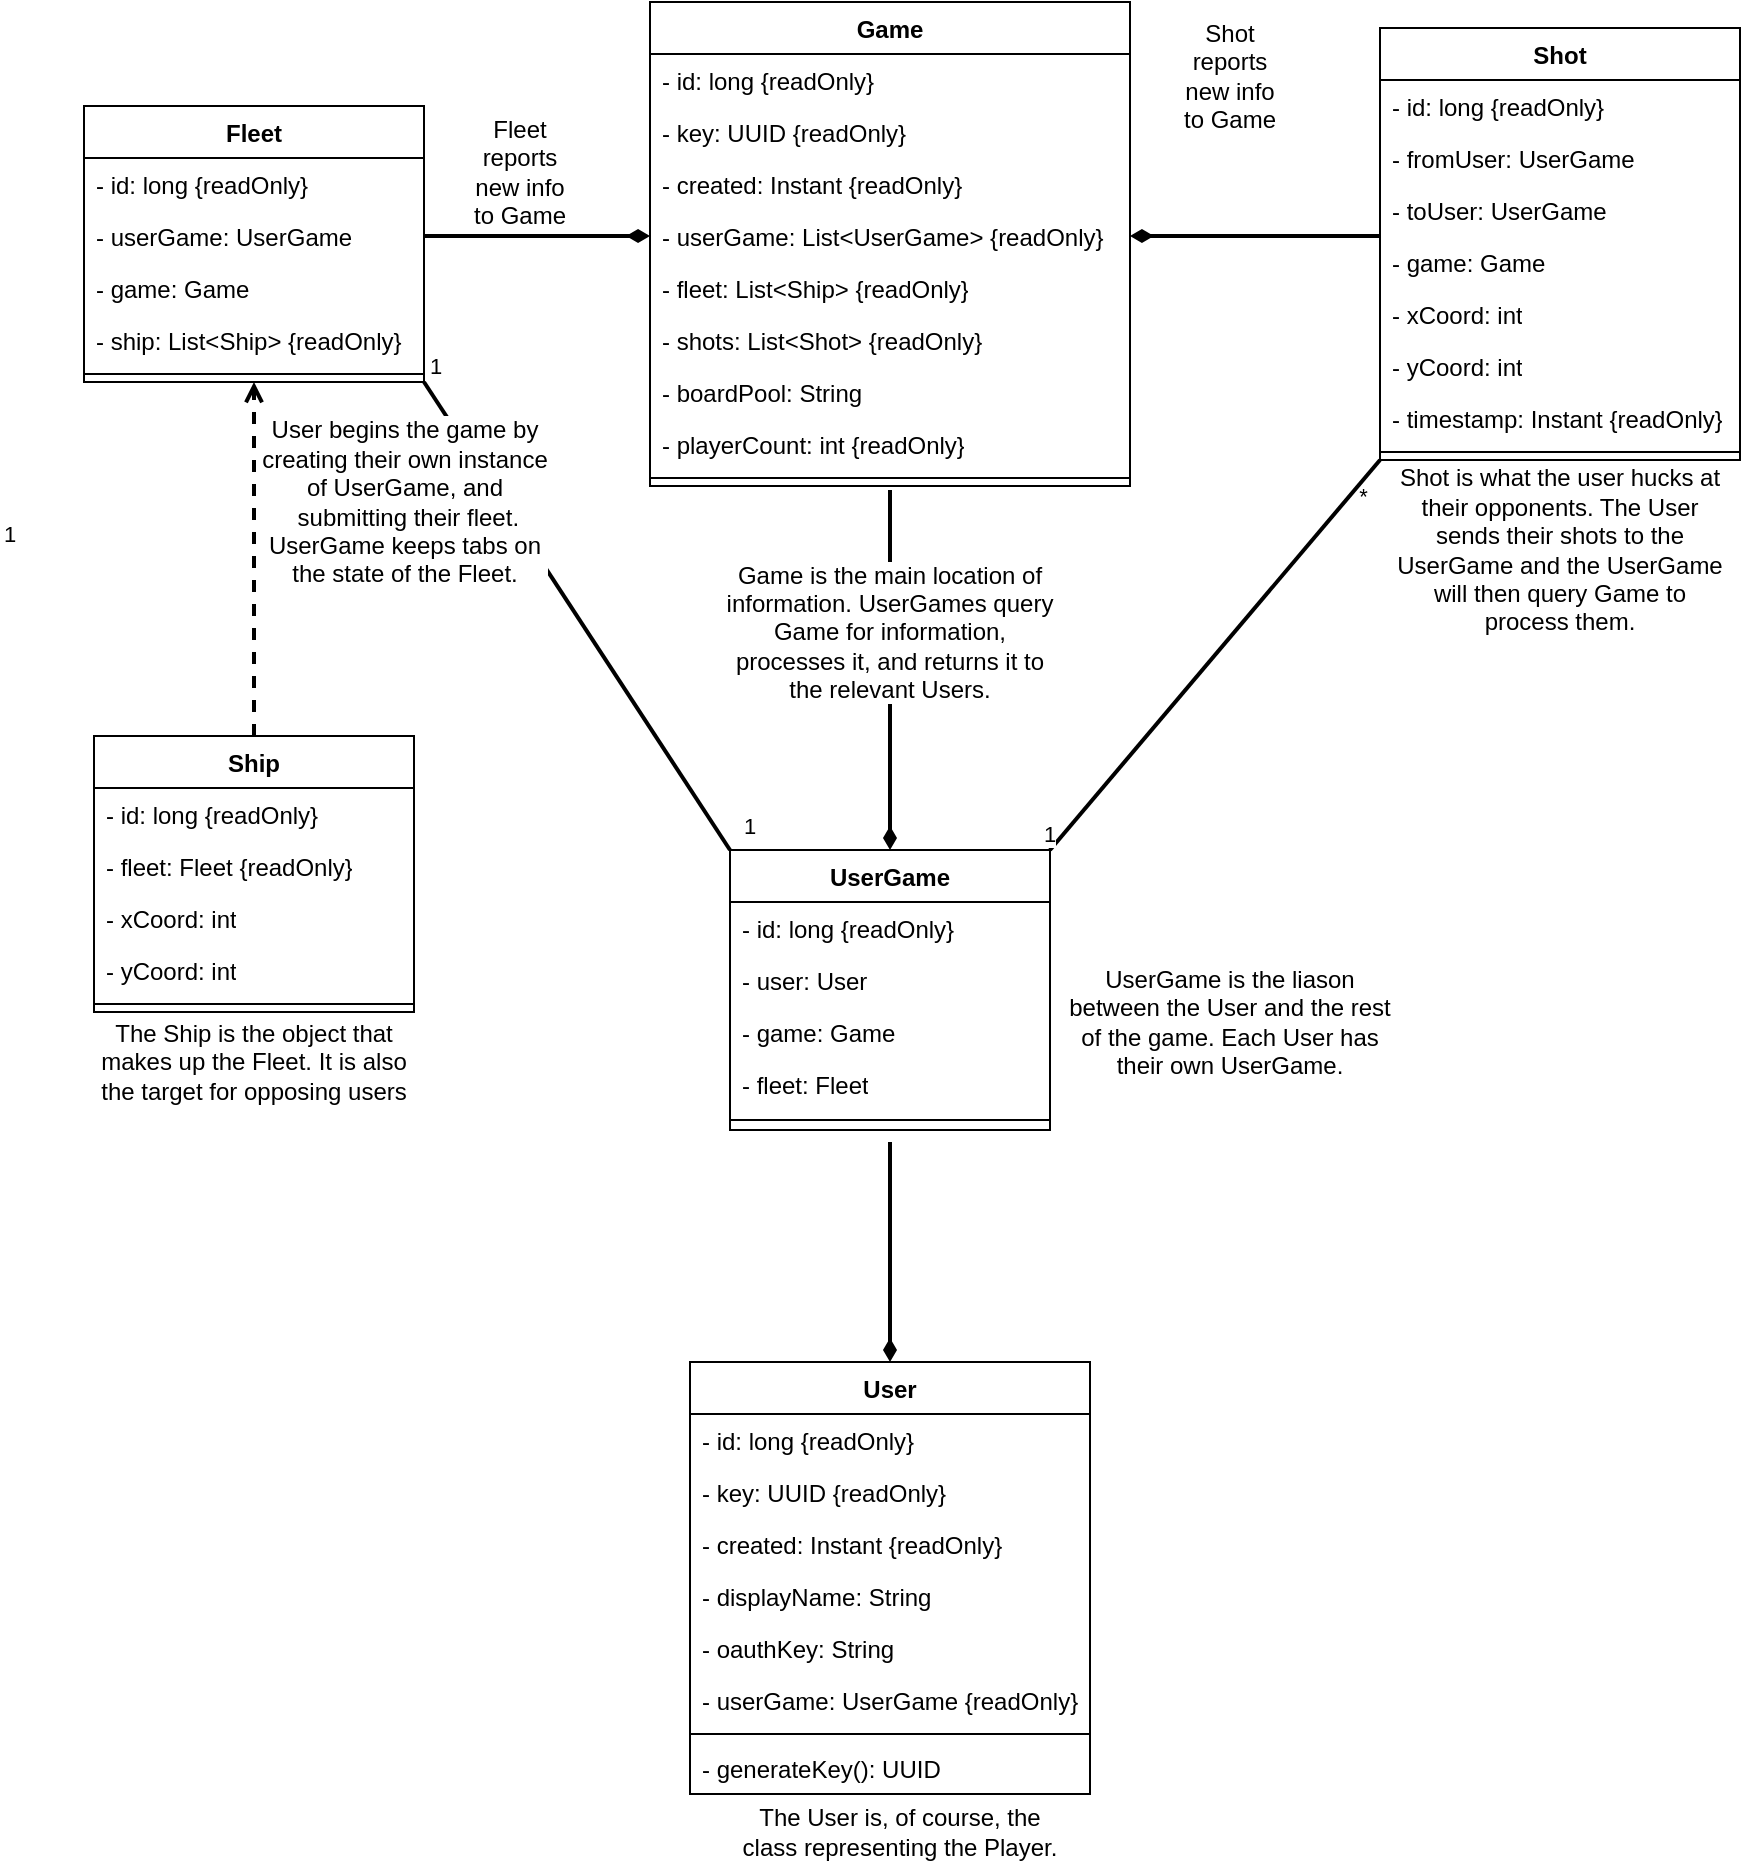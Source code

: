<mxfile version="23.1.5" type="device">
  <diagram name="Page-1" id="JDudjV3MvGHf9qQe2R2f">
    <mxGraphModel dx="1577" dy="441" grid="1" gridSize="10" guides="1" tooltips="1" connect="1" arrows="1" fold="1" page="1" pageScale="1" pageWidth="850" pageHeight="1100" math="0" shadow="0">
      <root>
        <mxCell id="0" />
        <mxCell id="1" parent="0" />
        <mxCell id="yWMJ2E7xd5D_mFMvM8we-1" value="Game" style="swimlane;fontStyle=1;align=center;verticalAlign=top;childLayout=stackLayout;horizontal=1;startSize=26;horizontalStack=0;resizeParent=1;resizeParentMax=0;resizeLast=0;collapsible=1;marginBottom=0;whiteSpace=wrap;html=1;" parent="1" vertex="1">
          <mxGeometry x="305" y="40" width="240" height="242" as="geometry" />
        </mxCell>
        <mxCell id="yWMJ2E7xd5D_mFMvM8we-2" value="- id: long {readOnly}" style="text;strokeColor=none;fillColor=none;align=left;verticalAlign=top;spacingLeft=4;spacingRight=4;overflow=hidden;rotatable=0;points=[[0,0.5],[1,0.5]];portConstraint=eastwest;whiteSpace=wrap;html=1;" parent="yWMJ2E7xd5D_mFMvM8we-1" vertex="1">
          <mxGeometry y="26" width="240" height="26" as="geometry" />
        </mxCell>
        <mxCell id="yWMJ2E7xd5D_mFMvM8we-5" value="- key: UUID {readOnly}" style="text;strokeColor=none;fillColor=none;align=left;verticalAlign=top;spacingLeft=4;spacingRight=4;overflow=hidden;rotatable=0;points=[[0,0.5],[1,0.5]];portConstraint=eastwest;whiteSpace=wrap;html=1;" parent="yWMJ2E7xd5D_mFMvM8we-1" vertex="1">
          <mxGeometry y="52" width="240" height="26" as="geometry" />
        </mxCell>
        <mxCell id="yWMJ2E7xd5D_mFMvM8we-8" value="- created: Instant {readOnly}" style="text;strokeColor=none;fillColor=none;align=left;verticalAlign=top;spacingLeft=4;spacingRight=4;overflow=hidden;rotatable=0;points=[[0,0.5],[1,0.5]];portConstraint=eastwest;whiteSpace=wrap;html=1;" parent="yWMJ2E7xd5D_mFMvM8we-1" vertex="1">
          <mxGeometry y="78" width="240" height="26" as="geometry" />
        </mxCell>
        <mxCell id="yWMJ2E7xd5D_mFMvM8we-6" value="- userGame: List&amp;lt;UserGame&amp;gt; {readOnly}" style="text;strokeColor=none;fillColor=none;align=left;verticalAlign=top;spacingLeft=4;spacingRight=4;overflow=hidden;rotatable=0;points=[[0,0.5],[1,0.5]];portConstraint=eastwest;whiteSpace=wrap;html=1;" parent="yWMJ2E7xd5D_mFMvM8we-1" vertex="1">
          <mxGeometry y="104" width="240" height="26" as="geometry" />
        </mxCell>
        <mxCell id="_LmIZ7fvc2RKG0S3zyFL-1" value="- fleet: List&amp;lt;Ship&amp;gt; {readOnly}" style="text;strokeColor=none;fillColor=none;align=left;verticalAlign=top;spacingLeft=4;spacingRight=4;overflow=hidden;rotatable=0;points=[[0,0.5],[1,0.5]];portConstraint=eastwest;whiteSpace=wrap;html=1;" parent="yWMJ2E7xd5D_mFMvM8we-1" vertex="1">
          <mxGeometry y="130" width="240" height="26" as="geometry" />
        </mxCell>
        <mxCell id="_LmIZ7fvc2RKG0S3zyFL-11" value="- shots: List&amp;lt;Shot&amp;gt; {readOnly}" style="text;strokeColor=none;fillColor=none;align=left;verticalAlign=top;spacingLeft=4;spacingRight=4;overflow=hidden;rotatable=0;points=[[0,0.5],[1,0.5]];portConstraint=eastwest;whiteSpace=wrap;html=1;" parent="yWMJ2E7xd5D_mFMvM8we-1" vertex="1">
          <mxGeometry y="156" width="240" height="26" as="geometry" />
        </mxCell>
        <mxCell id="Hba1ldYOGjqjfcJOBvTU-1" value="- boardPool: String&amp;nbsp;" style="text;strokeColor=none;fillColor=none;align=left;verticalAlign=top;spacingLeft=4;spacingRight=4;overflow=hidden;rotatable=0;points=[[0,0.5],[1,0.5]];portConstraint=eastwest;whiteSpace=wrap;html=1;" parent="yWMJ2E7xd5D_mFMvM8we-1" vertex="1">
          <mxGeometry y="182" width="240" height="26" as="geometry" />
        </mxCell>
        <mxCell id="_LmIZ7fvc2RKG0S3zyFL-9" value="- playerCount: int {readOnly}" style="text;strokeColor=none;fillColor=none;align=left;verticalAlign=top;spacingLeft=4;spacingRight=4;overflow=hidden;rotatable=0;points=[[0,0.5],[1,0.5]];portConstraint=eastwest;whiteSpace=wrap;html=1;" parent="yWMJ2E7xd5D_mFMvM8we-1" vertex="1">
          <mxGeometry y="208" width="240" height="26" as="geometry" />
        </mxCell>
        <mxCell id="yWMJ2E7xd5D_mFMvM8we-3" value="" style="line;strokeWidth=1;fillColor=none;align=left;verticalAlign=middle;spacingTop=-1;spacingLeft=3;spacingRight=3;rotatable=0;labelPosition=right;points=[];portConstraint=eastwest;strokeColor=inherit;" parent="yWMJ2E7xd5D_mFMvM8we-1" vertex="1">
          <mxGeometry y="234" width="240" height="8" as="geometry" />
        </mxCell>
        <mxCell id="yWMJ2E7xd5D_mFMvM8we-16" value="Shot" style="swimlane;fontStyle=1;align=center;verticalAlign=top;childLayout=stackLayout;horizontal=1;startSize=26;horizontalStack=0;resizeParent=1;resizeParentMax=0;resizeLast=0;collapsible=1;marginBottom=0;whiteSpace=wrap;html=1;" parent="1" vertex="1">
          <mxGeometry x="670" y="53" width="180" height="216" as="geometry" />
        </mxCell>
        <mxCell id="yWMJ2E7xd5D_mFMvM8we-20" value="- id: long {readOnly}" style="text;strokeColor=none;fillColor=none;align=left;verticalAlign=top;spacingLeft=4;spacingRight=4;overflow=hidden;rotatable=0;points=[[0,0.5],[1,0.5]];portConstraint=eastwest;whiteSpace=wrap;html=1;" parent="yWMJ2E7xd5D_mFMvM8we-16" vertex="1">
          <mxGeometry y="26" width="180" height="26" as="geometry" />
        </mxCell>
        <mxCell id="yWMJ2E7xd5D_mFMvM8we-17" value="- fromUser: UserGame" style="text;strokeColor=none;fillColor=none;align=left;verticalAlign=top;spacingLeft=4;spacingRight=4;overflow=hidden;rotatable=0;points=[[0,0.5],[1,0.5]];portConstraint=eastwest;whiteSpace=wrap;html=1;" parent="yWMJ2E7xd5D_mFMvM8we-16" vertex="1">
          <mxGeometry y="52" width="180" height="26" as="geometry" />
        </mxCell>
        <mxCell id="_LmIZ7fvc2RKG0S3zyFL-3" value="- toUser: UserGame" style="text;strokeColor=none;fillColor=none;align=left;verticalAlign=top;spacingLeft=4;spacingRight=4;overflow=hidden;rotatable=0;points=[[0,0.5],[1,0.5]];portConstraint=eastwest;whiteSpace=wrap;html=1;" parent="yWMJ2E7xd5D_mFMvM8we-16" vertex="1">
          <mxGeometry y="78" width="180" height="26" as="geometry" />
        </mxCell>
        <mxCell id="_LmIZ7fvc2RKG0S3zyFL-4" value="- game: Game" style="text;strokeColor=none;fillColor=none;align=left;verticalAlign=top;spacingLeft=4;spacingRight=4;overflow=hidden;rotatable=0;points=[[0,0.5],[1,0.5]];portConstraint=eastwest;whiteSpace=wrap;html=1;" parent="yWMJ2E7xd5D_mFMvM8we-16" vertex="1">
          <mxGeometry y="104" width="180" height="26" as="geometry" />
        </mxCell>
        <mxCell id="_LmIZ7fvc2RKG0S3zyFL-5" value="- xCoord: int" style="text;strokeColor=none;fillColor=none;align=left;verticalAlign=top;spacingLeft=4;spacingRight=4;overflow=hidden;rotatable=0;points=[[0,0.5],[1,0.5]];portConstraint=eastwest;whiteSpace=wrap;html=1;" parent="yWMJ2E7xd5D_mFMvM8we-16" vertex="1">
          <mxGeometry y="130" width="180" height="26" as="geometry" />
        </mxCell>
        <mxCell id="_LmIZ7fvc2RKG0S3zyFL-6" value="- yCoord: int" style="text;strokeColor=none;fillColor=none;align=left;verticalAlign=top;spacingLeft=4;spacingRight=4;overflow=hidden;rotatable=0;points=[[0,0.5],[1,0.5]];portConstraint=eastwest;whiteSpace=wrap;html=1;" parent="yWMJ2E7xd5D_mFMvM8we-16" vertex="1">
          <mxGeometry y="156" width="180" height="26" as="geometry" />
        </mxCell>
        <mxCell id="_LmIZ7fvc2RKG0S3zyFL-2" value="- timestamp: Instant {readOnly}" style="text;strokeColor=none;fillColor=none;align=left;verticalAlign=top;spacingLeft=4;spacingRight=4;overflow=hidden;rotatable=0;points=[[0,0.5],[1,0.5]];portConstraint=eastwest;whiteSpace=wrap;html=1;" parent="yWMJ2E7xd5D_mFMvM8we-16" vertex="1">
          <mxGeometry y="182" width="180" height="26" as="geometry" />
        </mxCell>
        <mxCell id="yWMJ2E7xd5D_mFMvM8we-18" value="" style="line;strokeWidth=1;fillColor=none;align=left;verticalAlign=middle;spacingTop=-1;spacingLeft=3;spacingRight=3;rotatable=0;labelPosition=right;points=[];portConstraint=eastwest;strokeColor=inherit;" parent="yWMJ2E7xd5D_mFMvM8we-16" vertex="1">
          <mxGeometry y="208" width="180" height="8" as="geometry" />
        </mxCell>
        <mxCell id="yWMJ2E7xd5D_mFMvM8we-23" value="Ship" style="swimlane;fontStyle=1;align=center;verticalAlign=top;childLayout=stackLayout;horizontal=1;startSize=26;horizontalStack=0;resizeParent=1;resizeParentMax=0;resizeLast=0;collapsible=1;marginBottom=0;whiteSpace=wrap;html=1;" parent="1" vertex="1">
          <mxGeometry x="27" y="407" width="160" height="138" as="geometry" />
        </mxCell>
        <mxCell id="yWMJ2E7xd5D_mFMvM8we-24" value="&lt;div&gt;- id: long {readOnly}&lt;/div&gt;" style="text;strokeColor=none;fillColor=none;align=left;verticalAlign=top;spacingLeft=4;spacingRight=4;overflow=hidden;rotatable=0;points=[[0,0.5],[1,0.5]];portConstraint=eastwest;whiteSpace=wrap;html=1;" parent="yWMJ2E7xd5D_mFMvM8we-23" vertex="1">
          <mxGeometry y="26" width="160" height="26" as="geometry" />
        </mxCell>
        <mxCell id="yWMJ2E7xd5D_mFMvM8we-28" value="- fleet: Fleet {readOnly}" style="text;strokeColor=none;fillColor=none;align=left;verticalAlign=top;spacingLeft=4;spacingRight=4;overflow=hidden;rotatable=0;points=[[0,0.5],[1,0.5]];portConstraint=eastwest;whiteSpace=wrap;html=1;" parent="yWMJ2E7xd5D_mFMvM8we-23" vertex="1">
          <mxGeometry y="52" width="160" height="26" as="geometry" />
        </mxCell>
        <mxCell id="yWMJ2E7xd5D_mFMvM8we-27" value="- xCoord: int" style="text;strokeColor=none;fillColor=none;align=left;verticalAlign=top;spacingLeft=4;spacingRight=4;overflow=hidden;rotatable=0;points=[[0,0.5],[1,0.5]];portConstraint=eastwest;whiteSpace=wrap;html=1;" parent="yWMJ2E7xd5D_mFMvM8we-23" vertex="1">
          <mxGeometry y="78" width="160" height="26" as="geometry" />
        </mxCell>
        <mxCell id="Uau6DLGQrX6Fwiz3hTnT-28" value="- yCoord: int" style="text;strokeColor=none;fillColor=none;align=left;verticalAlign=top;spacingLeft=4;spacingRight=4;overflow=hidden;rotatable=0;points=[[0,0.5],[1,0.5]];portConstraint=eastwest;whiteSpace=wrap;html=1;" vertex="1" parent="yWMJ2E7xd5D_mFMvM8we-23">
          <mxGeometry y="104" width="160" height="26" as="geometry" />
        </mxCell>
        <mxCell id="yWMJ2E7xd5D_mFMvM8we-25" value="" style="line;strokeWidth=1;fillColor=none;align=left;verticalAlign=middle;spacingTop=-1;spacingLeft=3;spacingRight=3;rotatable=0;labelPosition=right;points=[];portConstraint=eastwest;strokeColor=inherit;" parent="yWMJ2E7xd5D_mFMvM8we-23" vertex="1">
          <mxGeometry y="130" width="160" height="8" as="geometry" />
        </mxCell>
        <mxCell id="OADk28LRQZm6yw2rWn8a-1" value="UserGame" style="swimlane;fontStyle=1;align=center;verticalAlign=top;childLayout=stackLayout;horizontal=1;startSize=26;horizontalStack=0;resizeParent=1;resizeParentMax=0;resizeLast=0;collapsible=1;marginBottom=0;whiteSpace=wrap;html=1;" parent="1" vertex="1">
          <mxGeometry x="345" y="464" width="160" height="140" as="geometry" />
        </mxCell>
        <mxCell id="OADk28LRQZm6yw2rWn8a-2" value="- id: long {readOnly}" style="text;strokeColor=none;fillColor=none;align=left;verticalAlign=top;spacingLeft=4;spacingRight=4;overflow=hidden;rotatable=0;points=[[0,0.5],[1,0.5]];portConstraint=eastwest;whiteSpace=wrap;html=1;" parent="OADk28LRQZm6yw2rWn8a-1" vertex="1">
          <mxGeometry y="26" width="160" height="26" as="geometry" />
        </mxCell>
        <mxCell id="Uau6DLGQrX6Fwiz3hTnT-17" value="- user: User" style="text;strokeColor=none;fillColor=none;align=left;verticalAlign=top;spacingLeft=4;spacingRight=4;overflow=hidden;rotatable=0;points=[[0,0.5],[1,0.5]];portConstraint=eastwest;whiteSpace=wrap;html=1;" vertex="1" parent="OADk28LRQZm6yw2rWn8a-1">
          <mxGeometry y="52" width="160" height="26" as="geometry" />
        </mxCell>
        <mxCell id="Uau6DLGQrX6Fwiz3hTnT-18" value="- game: Game" style="text;strokeColor=none;fillColor=none;align=left;verticalAlign=top;spacingLeft=4;spacingRight=4;overflow=hidden;rotatable=0;points=[[0,0.5],[1,0.5]];portConstraint=eastwest;whiteSpace=wrap;html=1;" vertex="1" parent="OADk28LRQZm6yw2rWn8a-1">
          <mxGeometry y="78" width="160" height="26" as="geometry" />
        </mxCell>
        <mxCell id="Uau6DLGQrX6Fwiz3hTnT-19" value="- fleet: Fleet" style="text;strokeColor=none;fillColor=none;align=left;verticalAlign=top;spacingLeft=4;spacingRight=4;overflow=hidden;rotatable=0;points=[[0,0.5],[1,0.5]];portConstraint=eastwest;whiteSpace=wrap;html=1;" vertex="1" parent="OADk28LRQZm6yw2rWn8a-1">
          <mxGeometry y="104" width="160" height="26" as="geometry" />
        </mxCell>
        <mxCell id="OADk28LRQZm6yw2rWn8a-3" value="" style="line;strokeWidth=1;fillColor=none;align=left;verticalAlign=middle;spacingTop=-1;spacingLeft=3;spacingRight=3;rotatable=0;labelPosition=right;points=[];portConstraint=eastwest;strokeColor=inherit;" parent="OADk28LRQZm6yw2rWn8a-1" vertex="1">
          <mxGeometry y="130" width="160" height="10" as="geometry" />
        </mxCell>
        <mxCell id="OADk28LRQZm6yw2rWn8a-5" value="Fleet" style="swimlane;fontStyle=1;align=center;verticalAlign=top;childLayout=stackLayout;horizontal=1;startSize=26;horizontalStack=0;resizeParent=1;resizeParentMax=0;resizeLast=0;collapsible=1;marginBottom=0;whiteSpace=wrap;html=1;" parent="1" vertex="1">
          <mxGeometry x="22" y="92" width="170" height="138" as="geometry" />
        </mxCell>
        <mxCell id="OADk28LRQZm6yw2rWn8a-6" value="- id: long {readOnly}" style="text;strokeColor=none;fillColor=none;align=left;verticalAlign=top;spacingLeft=4;spacingRight=4;overflow=hidden;rotatable=0;points=[[0,0.5],[1,0.5]];portConstraint=eastwest;whiteSpace=wrap;html=1;" parent="OADk28LRQZm6yw2rWn8a-5" vertex="1">
          <mxGeometry y="26" width="170" height="26" as="geometry" />
        </mxCell>
        <mxCell id="Uau6DLGQrX6Fwiz3hTnT-25" value="- userGame: UserGame" style="text;strokeColor=none;fillColor=none;align=left;verticalAlign=top;spacingLeft=4;spacingRight=4;overflow=hidden;rotatable=0;points=[[0,0.5],[1,0.5]];portConstraint=eastwest;whiteSpace=wrap;html=1;" vertex="1" parent="OADk28LRQZm6yw2rWn8a-5">
          <mxGeometry y="52" width="170" height="26" as="geometry" />
        </mxCell>
        <mxCell id="Uau6DLGQrX6Fwiz3hTnT-26" value="- game: Game" style="text;strokeColor=none;fillColor=none;align=left;verticalAlign=top;spacingLeft=4;spacingRight=4;overflow=hidden;rotatable=0;points=[[0,0.5],[1,0.5]];portConstraint=eastwest;whiteSpace=wrap;html=1;" vertex="1" parent="OADk28LRQZm6yw2rWn8a-5">
          <mxGeometry y="78" width="170" height="26" as="geometry" />
        </mxCell>
        <mxCell id="Uau6DLGQrX6Fwiz3hTnT-27" value="- ship: List&amp;lt;Ship&amp;gt; {readOnly}" style="text;strokeColor=none;fillColor=none;align=left;verticalAlign=top;spacingLeft=4;spacingRight=4;overflow=hidden;rotatable=0;points=[[0,0.5],[1,0.5]];portConstraint=eastwest;whiteSpace=wrap;html=1;" vertex="1" parent="OADk28LRQZm6yw2rWn8a-5">
          <mxGeometry y="104" width="170" height="26" as="geometry" />
        </mxCell>
        <mxCell id="OADk28LRQZm6yw2rWn8a-7" value="" style="line;strokeWidth=1;fillColor=none;align=left;verticalAlign=middle;spacingTop=-1;spacingLeft=3;spacingRight=3;rotatable=0;labelPosition=right;points=[];portConstraint=eastwest;strokeColor=inherit;" parent="OADk28LRQZm6yw2rWn8a-5" vertex="1">
          <mxGeometry y="130" width="170" height="8" as="geometry" />
        </mxCell>
        <mxCell id="OADk28LRQZm6yw2rWn8a-9" value="User" style="swimlane;fontStyle=1;align=center;verticalAlign=top;childLayout=stackLayout;horizontal=1;startSize=26;horizontalStack=0;resizeParent=1;resizeParentMax=0;resizeLast=0;collapsible=1;marginBottom=0;whiteSpace=wrap;html=1;" parent="1" vertex="1">
          <mxGeometry x="325" y="720" width="200" height="216" as="geometry" />
        </mxCell>
        <mxCell id="OADk28LRQZm6yw2rWn8a-10" value="- id: long {readOnly}" style="text;strokeColor=none;fillColor=none;align=left;verticalAlign=top;spacingLeft=4;spacingRight=4;overflow=hidden;rotatable=0;points=[[0,0.5],[1,0.5]];portConstraint=eastwest;whiteSpace=wrap;html=1;" parent="OADk28LRQZm6yw2rWn8a-9" vertex="1">
          <mxGeometry y="26" width="200" height="26" as="geometry" />
        </mxCell>
        <mxCell id="Uau6DLGQrX6Fwiz3hTnT-21" value="- key: UUID {readOnly}" style="text;strokeColor=none;fillColor=none;align=left;verticalAlign=top;spacingLeft=4;spacingRight=4;overflow=hidden;rotatable=0;points=[[0,0.5],[1,0.5]];portConstraint=eastwest;whiteSpace=wrap;html=1;" vertex="1" parent="OADk28LRQZm6yw2rWn8a-9">
          <mxGeometry y="52" width="200" height="26" as="geometry" />
        </mxCell>
        <mxCell id="Uau6DLGQrX6Fwiz3hTnT-20" value="- created: Instant {readOnly}" style="text;strokeColor=none;fillColor=none;align=left;verticalAlign=top;spacingLeft=4;spacingRight=4;overflow=hidden;rotatable=0;points=[[0,0.5],[1,0.5]];portConstraint=eastwest;whiteSpace=wrap;html=1;" vertex="1" parent="OADk28LRQZm6yw2rWn8a-9">
          <mxGeometry y="78" width="200" height="26" as="geometry" />
        </mxCell>
        <mxCell id="Uau6DLGQrX6Fwiz3hTnT-22" value="- displayName: String" style="text;strokeColor=none;fillColor=none;align=left;verticalAlign=top;spacingLeft=4;spacingRight=4;overflow=hidden;rotatable=0;points=[[0,0.5],[1,0.5]];portConstraint=eastwest;whiteSpace=wrap;html=1;" vertex="1" parent="OADk28LRQZm6yw2rWn8a-9">
          <mxGeometry y="104" width="200" height="26" as="geometry" />
        </mxCell>
        <mxCell id="Uau6DLGQrX6Fwiz3hTnT-23" value="- oauthKey: String&amp;nbsp;" style="text;strokeColor=none;fillColor=none;align=left;verticalAlign=top;spacingLeft=4;spacingRight=4;overflow=hidden;rotatable=0;points=[[0,0.5],[1,0.5]];portConstraint=eastwest;whiteSpace=wrap;html=1;" vertex="1" parent="OADk28LRQZm6yw2rWn8a-9">
          <mxGeometry y="130" width="200" height="26" as="geometry" />
        </mxCell>
        <mxCell id="Uau6DLGQrX6Fwiz3hTnT-24" value="- userGame: UserGame {readOnly}" style="text;strokeColor=none;fillColor=none;align=left;verticalAlign=top;spacingLeft=4;spacingRight=4;overflow=hidden;rotatable=0;points=[[0,0.5],[1,0.5]];portConstraint=eastwest;whiteSpace=wrap;html=1;" vertex="1" parent="OADk28LRQZm6yw2rWn8a-9">
          <mxGeometry y="156" width="200" height="26" as="geometry" />
        </mxCell>
        <mxCell id="OADk28LRQZm6yw2rWn8a-11" value="" style="line;strokeWidth=1;fillColor=none;align=left;verticalAlign=middle;spacingTop=-1;spacingLeft=3;spacingRight=3;rotatable=0;labelPosition=right;points=[];portConstraint=eastwest;strokeColor=inherit;" parent="OADk28LRQZm6yw2rWn8a-9" vertex="1">
          <mxGeometry y="182" width="200" height="8" as="geometry" />
        </mxCell>
        <mxCell id="OADk28LRQZm6yw2rWn8a-12" value="- generateKey(): UUID" style="text;strokeColor=none;fillColor=none;align=left;verticalAlign=top;spacingLeft=4;spacingRight=4;overflow=hidden;rotatable=0;points=[[0,0.5],[1,0.5]];portConstraint=eastwest;whiteSpace=wrap;html=1;" parent="OADk28LRQZm6yw2rWn8a-9" vertex="1">
          <mxGeometry y="190" width="200" height="26" as="geometry" />
        </mxCell>
        <mxCell id="_LmIZ7fvc2RKG0S3zyFL-8" value="" style="endArrow=none;endSize=6;html=1;rounded=0;startArrow=diamondThin;startFill=1;endFill=0;targetPerimeterSpacing=6;sourcePerimeterSpacing=6;strokeWidth=2;exitX=0.5;exitY=0;exitDx=0;exitDy=0;" parent="1" source="OADk28LRQZm6yw2rWn8a-9" edge="1">
          <mxGeometry x="-0.0" width="160" relative="1" as="geometry">
            <mxPoint x="470" y="700" as="sourcePoint" />
            <mxPoint x="425" y="610" as="targetPoint" />
            <mxPoint as="offset" />
          </mxGeometry>
        </mxCell>
        <mxCell id="_LmIZ7fvc2RKG0S3zyFL-12" value="" style="endArrow=none;html=1;rounded=0;exitX=1;exitY=0.5;exitDx=0;exitDy=0;strokeWidth=2;startArrow=diamondThin;startFill=1;" parent="1" source="yWMJ2E7xd5D_mFMvM8we-6" edge="1">
          <mxGeometry width="50" height="50" relative="1" as="geometry">
            <mxPoint x="400" y="180" as="sourcePoint" />
            <mxPoint x="670" y="157" as="targetPoint" />
          </mxGeometry>
        </mxCell>
        <mxCell id="_LmIZ7fvc2RKG0S3zyFL-13" value="" style="endArrow=none;html=1;rounded=0;entryX=1;entryY=0.5;entryDx=0;entryDy=0;strokeWidth=2;startArrow=diamondThin;startFill=1;exitX=0;exitY=0.5;exitDx=0;exitDy=0;" parent="1" source="yWMJ2E7xd5D_mFMvM8we-6" target="Uau6DLGQrX6Fwiz3hTnT-25" edge="1">
          <mxGeometry width="50" height="50" relative="1" as="geometry">
            <mxPoint x="300" y="130" as="sourcePoint" />
            <mxPoint x="290" y="228" as="targetPoint" />
          </mxGeometry>
        </mxCell>
        <mxCell id="_LmIZ7fvc2RKG0S3zyFL-15" value="" style="endArrow=open;html=1;rounded=0;exitX=0.5;exitY=0;exitDx=0;exitDy=0;dashed=1;endFill=0;strokeWidth=2;" parent="1" source="yWMJ2E7xd5D_mFMvM8we-23" edge="1">
          <mxGeometry width="50" height="50" relative="1" as="geometry">
            <mxPoint x="137" y="330" as="sourcePoint" />
            <mxPoint x="107" y="230" as="targetPoint" />
          </mxGeometry>
        </mxCell>
        <mxCell id="_LmIZ7fvc2RKG0S3zyFL-17" value="" style="endArrow=none;html=1;rounded=0;exitX=0.5;exitY=0;exitDx=0;exitDy=0;entryX=0.5;entryY=1.25;entryDx=0;entryDy=0;entryPerimeter=0;startArrow=diamondThin;startFill=1;endFill=0;strokeWidth=2;targetPerimeterSpacing=12;sourcePerimeterSpacing=12;" parent="1" source="OADk28LRQZm6yw2rWn8a-1" target="yWMJ2E7xd5D_mFMvM8we-3" edge="1">
          <mxGeometry width="50" height="50" relative="1" as="geometry">
            <mxPoint x="420" y="400" as="sourcePoint" />
            <mxPoint x="425" y="320" as="targetPoint" />
          </mxGeometry>
        </mxCell>
        <mxCell id="_LmIZ7fvc2RKG0S3zyFL-20" value="" style="endArrow=none;html=1;rounded=0;exitX=1;exitY=0;exitDx=0;exitDy=0;targetPerimeterSpacing=6;sourcePerimeterSpacing=6;strokeWidth=2;entryX=0;entryY=1;entryDx=0;entryDy=0;" parent="1" source="OADk28LRQZm6yw2rWn8a-1" edge="1" target="yWMJ2E7xd5D_mFMvM8we-16">
          <mxGeometry relative="1" as="geometry">
            <mxPoint x="540" y="430" as="sourcePoint" />
            <mxPoint x="680" y="290" as="targetPoint" />
          </mxGeometry>
        </mxCell>
        <mxCell id="_LmIZ7fvc2RKG0S3zyFL-21" value="1" style="edgeLabel;resizable=0;html=1;align=left;verticalAlign=bottom;" parent="_LmIZ7fvc2RKG0S3zyFL-20" connectable="0" vertex="1">
          <mxGeometry x="-1" relative="1" as="geometry">
            <mxPoint x="-5" as="offset" />
          </mxGeometry>
        </mxCell>
        <mxCell id="_LmIZ7fvc2RKG0S3zyFL-22" value="&lt;font style=&quot;font-size: 11px;&quot;&gt;*&amp;nbsp;&amp;nbsp;&lt;/font&gt;" style="edgeLabel;resizable=0;html=1;align=right;verticalAlign=bottom;fontSize=18;labelBackgroundColor=none;" parent="_LmIZ7fvc2RKG0S3zyFL-20" connectable="0" vertex="1">
          <mxGeometry x="1" relative="1" as="geometry">
            <mxPoint y="30" as="offset" />
          </mxGeometry>
        </mxCell>
        <mxCell id="Uau6DLGQrX6Fwiz3hTnT-16" value="1" style="edgeLabel;resizable=0;html=1;align=left;verticalAlign=bottom;" connectable="0" vertex="1" parent="_LmIZ7fvc2RKG0S3zyFL-20">
          <mxGeometry x="-1" relative="1" as="geometry">
            <mxPoint x="-155" y="-4" as="offset" />
          </mxGeometry>
        </mxCell>
        <mxCell id="_LmIZ7fvc2RKG0S3zyFL-26" value="" style="endArrow=none;html=1;rounded=0;exitX=0;exitY=0;exitDx=0;exitDy=0;strokeWidth=2;entryX=1;entryY=1;entryDx=0;entryDy=0;" parent="1" source="OADk28LRQZm6yw2rWn8a-1" target="OADk28LRQZm6yw2rWn8a-5" edge="1">
          <mxGeometry relative="1" as="geometry">
            <mxPoint x="140" y="330" as="sourcePoint" />
            <mxPoint x="210" y="220" as="targetPoint" />
          </mxGeometry>
        </mxCell>
        <mxCell id="_LmIZ7fvc2RKG0S3zyFL-27" value="1" style="edgeLabel;resizable=0;html=1;align=left;verticalAlign=bottom;" parent="_LmIZ7fvc2RKG0S3zyFL-26" connectable="0" vertex="1">
          <mxGeometry x="-1" relative="1" as="geometry">
            <mxPoint x="-365" y="-150" as="offset" />
          </mxGeometry>
        </mxCell>
        <mxCell id="_LmIZ7fvc2RKG0S3zyFL-28" value="1" style="edgeLabel;resizable=0;html=1;align=left;verticalAlign=bottom;" parent="_LmIZ7fvc2RKG0S3zyFL-26" connectable="0" vertex="1">
          <mxGeometry x="1" relative="1" as="geometry">
            <mxPoint x="1" as="offset" />
          </mxGeometry>
        </mxCell>
        <mxCell id="Uau6DLGQrX6Fwiz3hTnT-2" value="UserGame is the liason between the User and the rest of the game. Each User has their own UserGame." style="text;html=1;align=center;verticalAlign=middle;whiteSpace=wrap;rounded=0;" vertex="1" parent="1">
          <mxGeometry x="510" y="515" width="170" height="70" as="geometry" />
        </mxCell>
        <mxCell id="Uau6DLGQrX6Fwiz3hTnT-3" value="Shot is what the user hucks at their opponents. The User sends their shots to the UserGame and the UserGame will then query Game to process them." style="text;html=1;align=center;verticalAlign=middle;whiteSpace=wrap;rounded=0;" vertex="1" parent="1">
          <mxGeometry x="675" y="269" width="170" height="90" as="geometry" />
        </mxCell>
        <mxCell id="Uau6DLGQrX6Fwiz3hTnT-4" value="Game is the main location of information. UserGames query Game for information, processes it, and returns it to the relevant Users." style="text;html=1;align=center;verticalAlign=middle;whiteSpace=wrap;rounded=0;labelBorderColor=none;labelBackgroundColor=default;" vertex="1" parent="1">
          <mxGeometry x="340" y="310" width="170" height="90" as="geometry" />
        </mxCell>
        <mxCell id="Uau6DLGQrX6Fwiz3hTnT-5" value="User begins the game by creating their own instance of UserGame, and&lt;br&gt;&amp;nbsp;submitting their fleet. UserGame keeps tabs on the state of the Fleet." style="text;html=1;align=center;verticalAlign=middle;whiteSpace=wrap;rounded=0;labelBackgroundColor=default;" vertex="1" parent="1">
          <mxGeometry x="110" y="260" width="145" height="60" as="geometry" />
        </mxCell>
        <mxCell id="Uau6DLGQrX6Fwiz3hTnT-12" value="The User is, of course, the class representing the Player." style="text;html=1;align=center;verticalAlign=middle;whiteSpace=wrap;rounded=0;" vertex="1" parent="1">
          <mxGeometry x="350" y="940" width="160" height="30" as="geometry" />
        </mxCell>
        <mxCell id="Uau6DLGQrX6Fwiz3hTnT-13" value="The Ship is the object that makes up the Fleet. It is also the target for opposing users" style="text;html=1;align=center;verticalAlign=middle;whiteSpace=wrap;rounded=0;" vertex="1" parent="1">
          <mxGeometry x="27" y="550" width="160" height="40" as="geometry" />
        </mxCell>
        <mxCell id="Uau6DLGQrX6Fwiz3hTnT-14" value="Shot reports new info to Game" style="text;html=1;align=center;verticalAlign=middle;whiteSpace=wrap;rounded=0;" vertex="1" parent="1">
          <mxGeometry x="565" y="62" width="60" height="30" as="geometry" />
        </mxCell>
        <mxCell id="Uau6DLGQrX6Fwiz3hTnT-15" value="Fleet reports new info to Game" style="text;html=1;align=center;verticalAlign=middle;whiteSpace=wrap;rounded=0;" vertex="1" parent="1">
          <mxGeometry x="210" y="110" width="60" height="30" as="geometry" />
        </mxCell>
      </root>
    </mxGraphModel>
  </diagram>
</mxfile>
